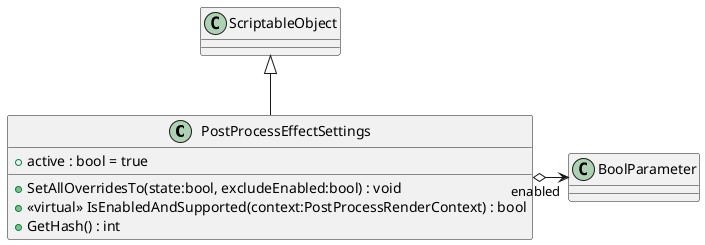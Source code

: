 @startuml
class PostProcessEffectSettings {
    + active : bool = true
    + SetAllOverridesTo(state:bool, excludeEnabled:bool) : void
    + <<virtual>> IsEnabledAndSupported(context:PostProcessRenderContext) : bool
    + GetHash() : int
}
ScriptableObject <|-- PostProcessEffectSettings
PostProcessEffectSettings o-> "enabled" BoolParameter
@enduml
